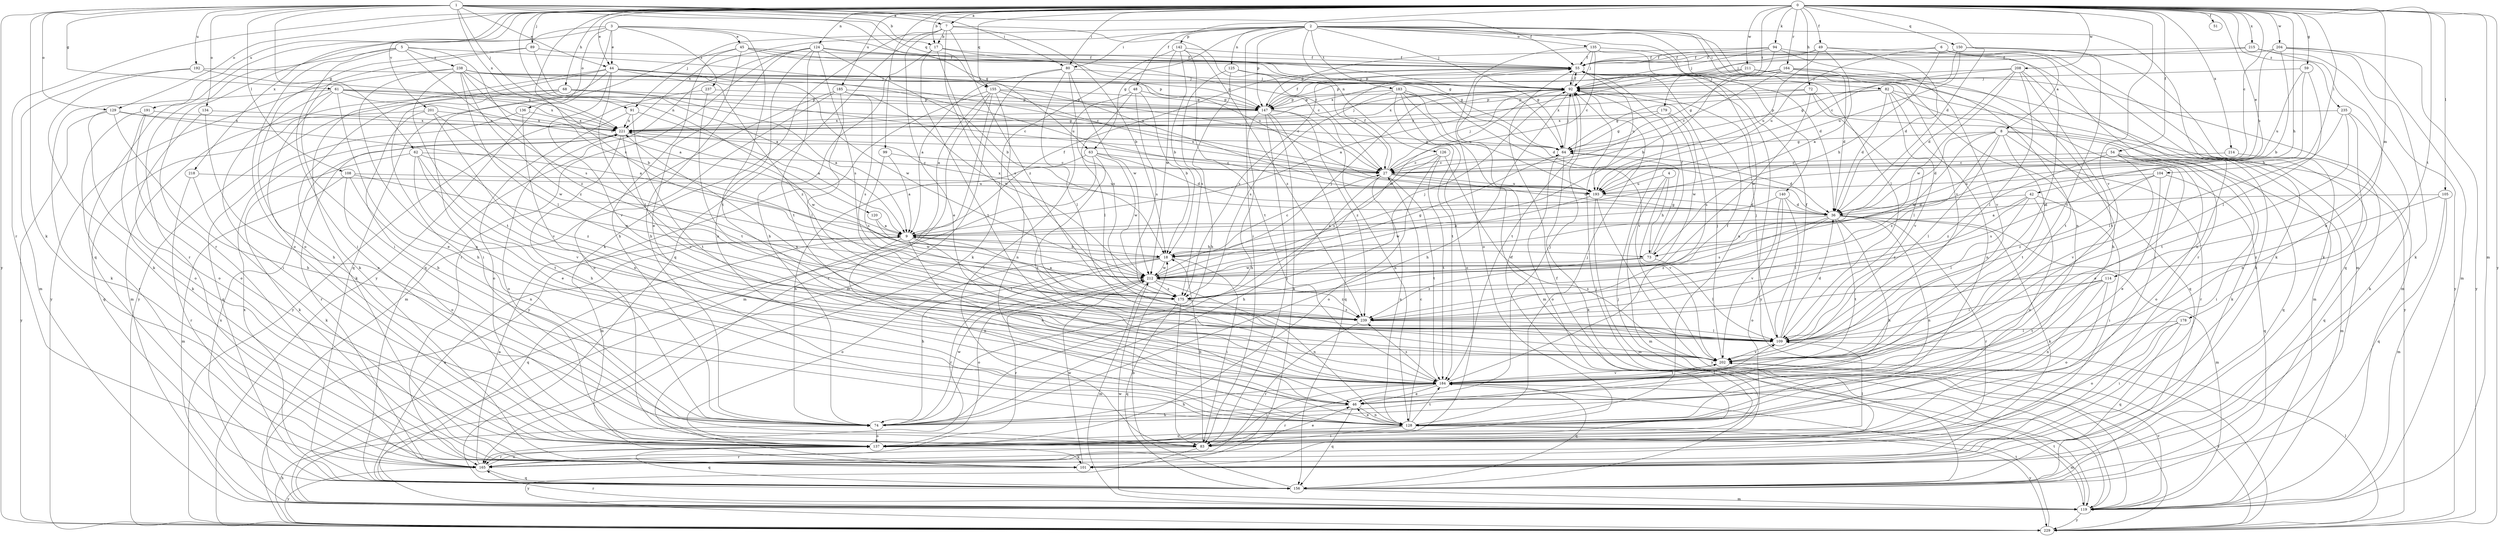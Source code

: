 strict digraph  {
0;
1;
2;
3;
4;
5;
6;
7;
8;
9;
17;
18;
27;
36;
42;
44;
45;
46;
48;
49;
51;
54;
55;
59;
61;
62;
63;
64;
68;
72;
73;
74;
80;
82;
83;
89;
91;
92;
94;
99;
101;
104;
105;
108;
109;
114;
119;
120;
124;
125;
126;
128;
129;
134;
135;
136;
137;
140;
142;
147;
150;
155;
156;
164;
165;
175;
178;
179;
183;
184;
185;
191;
192;
193;
201;
202;
204;
208;
211;
212;
214;
215;
218;
221;
229;
235;
237;
238;
239;
0 -> 7  [label=a];
0 -> 17  [label=b];
0 -> 27  [label=c];
0 -> 36  [label=d];
0 -> 42  [label=e];
0 -> 44  [label=e];
0 -> 48  [label=f];
0 -> 49  [label=f];
0 -> 51  [label=f];
0 -> 54  [label=f];
0 -> 59  [label=g];
0 -> 68  [label=h];
0 -> 72  [label=h];
0 -> 73  [label=h];
0 -> 80  [label=i];
0 -> 89  [label=j];
0 -> 94  [label=k];
0 -> 99  [label=k];
0 -> 104  [label=l];
0 -> 105  [label=l];
0 -> 114  [label=m];
0 -> 119  [label=m];
0 -> 120  [label=n];
0 -> 124  [label=n];
0 -> 129  [label=o];
0 -> 150  [label=q];
0 -> 155  [label=q];
0 -> 164  [label=r];
0 -> 165  [label=r];
0 -> 175  [label=s];
0 -> 178  [label=t];
0 -> 179  [label=t];
0 -> 185  [label=u];
0 -> 191  [label=u];
0 -> 201  [label=v];
0 -> 202  [label=v];
0 -> 204  [label=w];
0 -> 208  [label=w];
0 -> 211  [label=w];
0 -> 214  [label=x];
0 -> 215  [label=x];
0 -> 218  [label=x];
0 -> 229  [label=y];
0 -> 235  [label=z];
1 -> 7  [label=a];
1 -> 17  [label=b];
1 -> 44  [label=e];
1 -> 55  [label=f];
1 -> 61  [label=g];
1 -> 62  [label=g];
1 -> 63  [label=g];
1 -> 80  [label=i];
1 -> 91  [label=j];
1 -> 101  [label=k];
1 -> 108  [label=l];
1 -> 129  [label=o];
1 -> 134  [label=o];
1 -> 155  [label=q];
1 -> 192  [label=u];
1 -> 221  [label=x];
1 -> 229  [label=y];
2 -> 63  [label=g];
2 -> 80  [label=i];
2 -> 82  [label=i];
2 -> 83  [label=i];
2 -> 91  [label=j];
2 -> 92  [label=j];
2 -> 109  [label=l];
2 -> 119  [label=m];
2 -> 125  [label=n];
2 -> 126  [label=n];
2 -> 128  [label=n];
2 -> 135  [label=o];
2 -> 140  [label=p];
2 -> 142  [label=p];
2 -> 147  [label=p];
2 -> 183  [label=t];
2 -> 202  [label=v];
2 -> 221  [label=x];
3 -> 44  [label=e];
3 -> 45  [label=e];
3 -> 64  [label=g];
3 -> 136  [label=o];
3 -> 156  [label=q];
3 -> 165  [label=r];
3 -> 184  [label=t];
3 -> 229  [label=y];
3 -> 237  [label=z];
4 -> 73  [label=h];
4 -> 119  [label=m];
4 -> 193  [label=u];
4 -> 202  [label=v];
5 -> 83  [label=i];
5 -> 137  [label=o];
5 -> 165  [label=r];
5 -> 175  [label=s];
5 -> 193  [label=u];
5 -> 238  [label=z];
5 -> 239  [label=z];
6 -> 8  [label=a];
6 -> 55  [label=f];
6 -> 73  [label=h];
6 -> 101  [label=k];
6 -> 156  [label=q];
6 -> 193  [label=u];
7 -> 17  [label=b];
7 -> 18  [label=b];
7 -> 27  [label=c];
7 -> 46  [label=e];
7 -> 101  [label=k];
7 -> 109  [label=l];
7 -> 156  [label=q];
7 -> 239  [label=z];
8 -> 36  [label=d];
8 -> 64  [label=g];
8 -> 101  [label=k];
8 -> 109  [label=l];
8 -> 156  [label=q];
8 -> 165  [label=r];
8 -> 184  [label=t];
8 -> 212  [label=w];
8 -> 239  [label=z];
9 -> 18  [label=b];
9 -> 46  [label=e];
9 -> 55  [label=f];
9 -> 73  [label=h];
9 -> 109  [label=l];
9 -> 128  [label=n];
9 -> 156  [label=q];
17 -> 55  [label=f];
17 -> 64  [label=g];
17 -> 74  [label=h];
17 -> 175  [label=s];
17 -> 184  [label=t];
18 -> 27  [label=c];
18 -> 74  [label=h];
18 -> 83  [label=i];
18 -> 137  [label=o];
18 -> 165  [label=r];
18 -> 212  [label=w];
27 -> 36  [label=d];
27 -> 55  [label=f];
27 -> 74  [label=h];
27 -> 92  [label=j];
27 -> 128  [label=n];
27 -> 184  [label=t];
27 -> 193  [label=u];
36 -> 9  [label=a];
36 -> 74  [label=h];
36 -> 101  [label=k];
36 -> 119  [label=m];
36 -> 128  [label=n];
36 -> 165  [label=r];
36 -> 175  [label=s];
36 -> 184  [label=t];
36 -> 221  [label=x];
36 -> 239  [label=z];
42 -> 9  [label=a];
42 -> 36  [label=d];
42 -> 83  [label=i];
42 -> 109  [label=l];
42 -> 128  [label=n];
42 -> 239  [label=z];
44 -> 83  [label=i];
44 -> 92  [label=j];
44 -> 101  [label=k];
44 -> 109  [label=l];
44 -> 147  [label=p];
44 -> 193  [label=u];
44 -> 202  [label=v];
44 -> 212  [label=w];
44 -> 229  [label=y];
44 -> 239  [label=z];
45 -> 46  [label=e];
45 -> 55  [label=f];
45 -> 64  [label=g];
45 -> 74  [label=h];
45 -> 156  [label=q];
45 -> 193  [label=u];
46 -> 74  [label=h];
46 -> 92  [label=j];
46 -> 109  [label=l];
46 -> 128  [label=n];
46 -> 156  [label=q];
48 -> 18  [label=b];
48 -> 83  [label=i];
48 -> 109  [label=l];
48 -> 147  [label=p];
48 -> 175  [label=s];
49 -> 9  [label=a];
49 -> 36  [label=d];
49 -> 55  [label=f];
49 -> 92  [label=j];
49 -> 193  [label=u];
49 -> 202  [label=v];
54 -> 27  [label=c];
54 -> 46  [label=e];
54 -> 83  [label=i];
54 -> 119  [label=m];
54 -> 137  [label=o];
54 -> 202  [label=v];
54 -> 239  [label=z];
55 -> 92  [label=j];
55 -> 175  [label=s];
55 -> 193  [label=u];
55 -> 229  [label=y];
59 -> 18  [label=b];
59 -> 92  [label=j];
59 -> 109  [label=l];
59 -> 193  [label=u];
61 -> 27  [label=c];
61 -> 46  [label=e];
61 -> 64  [label=g];
61 -> 74  [label=h];
61 -> 83  [label=i];
61 -> 101  [label=k];
61 -> 147  [label=p];
61 -> 221  [label=x];
62 -> 27  [label=c];
62 -> 46  [label=e];
62 -> 101  [label=k];
62 -> 184  [label=t];
62 -> 202  [label=v];
62 -> 239  [label=z];
63 -> 27  [label=c];
63 -> 36  [label=d];
63 -> 74  [label=h];
63 -> 119  [label=m];
63 -> 184  [label=t];
63 -> 212  [label=w];
64 -> 27  [label=c];
64 -> 36  [label=d];
64 -> 92  [label=j];
64 -> 101  [label=k];
64 -> 137  [label=o];
68 -> 9  [label=a];
68 -> 27  [label=c];
68 -> 74  [label=h];
68 -> 101  [label=k];
68 -> 119  [label=m];
68 -> 147  [label=p];
72 -> 109  [label=l];
72 -> 119  [label=m];
72 -> 147  [label=p];
72 -> 212  [label=w];
72 -> 221  [label=x];
73 -> 55  [label=f];
73 -> 64  [label=g];
73 -> 109  [label=l];
73 -> 212  [label=w];
73 -> 239  [label=z];
74 -> 137  [label=o];
74 -> 212  [label=w];
80 -> 9  [label=a];
80 -> 92  [label=j];
80 -> 109  [label=l];
80 -> 119  [label=m];
80 -> 175  [label=s];
80 -> 212  [label=w];
82 -> 36  [label=d];
82 -> 64  [label=g];
82 -> 128  [label=n];
82 -> 147  [label=p];
82 -> 156  [label=q];
82 -> 202  [label=v];
82 -> 229  [label=y];
83 -> 18  [label=b];
83 -> 46  [label=e];
83 -> 165  [label=r];
83 -> 229  [label=y];
89 -> 9  [label=a];
89 -> 55  [label=f];
89 -> 83  [label=i];
89 -> 137  [label=o];
91 -> 9  [label=a];
91 -> 137  [label=o];
91 -> 184  [label=t];
91 -> 221  [label=x];
92 -> 55  [label=f];
92 -> 74  [label=h];
92 -> 147  [label=p];
92 -> 184  [label=t];
92 -> 212  [label=w];
92 -> 221  [label=x];
94 -> 18  [label=b];
94 -> 55  [label=f];
94 -> 92  [label=j];
94 -> 147  [label=p];
94 -> 165  [label=r];
94 -> 202  [label=v];
99 -> 9  [label=a];
99 -> 27  [label=c];
99 -> 175  [label=s];
101 -> 212  [label=w];
104 -> 46  [label=e];
104 -> 156  [label=q];
104 -> 175  [label=s];
104 -> 193  [label=u];
104 -> 239  [label=z];
105 -> 36  [label=d];
105 -> 119  [label=m];
105 -> 156  [label=q];
105 -> 239  [label=z];
108 -> 119  [label=m];
108 -> 128  [label=n];
108 -> 137  [label=o];
108 -> 193  [label=u];
108 -> 212  [label=w];
109 -> 36  [label=d];
109 -> 55  [label=f];
109 -> 92  [label=j];
109 -> 202  [label=v];
114 -> 109  [label=l];
114 -> 128  [label=n];
114 -> 137  [label=o];
114 -> 175  [label=s];
114 -> 184  [label=t];
119 -> 92  [label=j];
119 -> 165  [label=r];
119 -> 184  [label=t];
119 -> 202  [label=v];
119 -> 212  [label=w];
119 -> 221  [label=x];
119 -> 229  [label=y];
120 -> 9  [label=a];
120 -> 212  [label=w];
124 -> 18  [label=b];
124 -> 27  [label=c];
124 -> 55  [label=f];
124 -> 74  [label=h];
124 -> 128  [label=n];
124 -> 156  [label=q];
124 -> 165  [label=r];
124 -> 175  [label=s];
124 -> 184  [label=t];
125 -> 27  [label=c];
125 -> 74  [label=h];
125 -> 92  [label=j];
125 -> 175  [label=s];
126 -> 27  [label=c];
126 -> 137  [label=o];
126 -> 175  [label=s];
126 -> 184  [label=t];
126 -> 202  [label=v];
128 -> 27  [label=c];
128 -> 46  [label=e];
128 -> 83  [label=i];
128 -> 92  [label=j];
128 -> 119  [label=m];
128 -> 137  [label=o];
128 -> 184  [label=t];
128 -> 229  [label=y];
129 -> 9  [label=a];
129 -> 74  [label=h];
129 -> 137  [label=o];
129 -> 221  [label=x];
129 -> 229  [label=y];
134 -> 128  [label=n];
134 -> 137  [label=o];
134 -> 221  [label=x];
135 -> 27  [label=c];
135 -> 36  [label=d];
135 -> 55  [label=f];
135 -> 92  [label=j];
135 -> 128  [label=n];
135 -> 137  [label=o];
136 -> 128  [label=n];
136 -> 156  [label=q];
136 -> 221  [label=x];
137 -> 55  [label=f];
137 -> 101  [label=k];
137 -> 109  [label=l];
137 -> 156  [label=q];
137 -> 165  [label=r];
140 -> 18  [label=b];
140 -> 36  [label=d];
140 -> 109  [label=l];
140 -> 137  [label=o];
140 -> 202  [label=v];
142 -> 18  [label=b];
142 -> 55  [label=f];
142 -> 101  [label=k];
142 -> 184  [label=t];
142 -> 212  [label=w];
142 -> 239  [label=z];
147 -> 55  [label=f];
147 -> 74  [label=h];
147 -> 83  [label=i];
147 -> 101  [label=k];
147 -> 128  [label=n];
147 -> 156  [label=q];
147 -> 221  [label=x];
147 -> 239  [label=z];
150 -> 27  [label=c];
150 -> 55  [label=f];
150 -> 101  [label=k];
150 -> 193  [label=u];
150 -> 202  [label=v];
155 -> 9  [label=a];
155 -> 27  [label=c];
155 -> 119  [label=m];
155 -> 128  [label=n];
155 -> 147  [label=p];
155 -> 165  [label=r];
155 -> 193  [label=u];
155 -> 229  [label=y];
156 -> 9  [label=a];
156 -> 18  [label=b];
156 -> 55  [label=f];
156 -> 92  [label=j];
156 -> 119  [label=m];
156 -> 221  [label=x];
164 -> 27  [label=c];
164 -> 36  [label=d];
164 -> 64  [label=g];
164 -> 74  [label=h];
164 -> 92  [label=j];
164 -> 147  [label=p];
164 -> 184  [label=t];
165 -> 9  [label=a];
165 -> 137  [label=o];
165 -> 156  [label=q];
165 -> 229  [label=y];
175 -> 9  [label=a];
175 -> 83  [label=i];
175 -> 92  [label=j];
175 -> 156  [label=q];
175 -> 239  [label=z];
178 -> 83  [label=i];
178 -> 109  [label=l];
178 -> 137  [label=o];
178 -> 156  [label=q];
179 -> 64  [label=g];
179 -> 175  [label=s];
179 -> 212  [label=w];
179 -> 221  [label=x];
183 -> 36  [label=d];
183 -> 119  [label=m];
183 -> 137  [label=o];
183 -> 147  [label=p];
183 -> 175  [label=s];
183 -> 184  [label=t];
183 -> 193  [label=u];
183 -> 202  [label=v];
184 -> 46  [label=e];
184 -> 55  [label=f];
184 -> 74  [label=h];
184 -> 83  [label=i];
184 -> 156  [label=q];
184 -> 165  [label=r];
184 -> 202  [label=v];
184 -> 239  [label=z];
185 -> 109  [label=l];
185 -> 119  [label=m];
185 -> 137  [label=o];
185 -> 147  [label=p];
185 -> 175  [label=s];
185 -> 212  [label=w];
191 -> 101  [label=k];
191 -> 137  [label=o];
191 -> 165  [label=r];
191 -> 221  [label=x];
192 -> 92  [label=j];
192 -> 101  [label=k];
192 -> 119  [label=m];
192 -> 221  [label=x];
193 -> 36  [label=d];
193 -> 119  [label=m];
193 -> 212  [label=w];
193 -> 229  [label=y];
201 -> 74  [label=h];
201 -> 156  [label=q];
201 -> 202  [label=v];
201 -> 212  [label=w];
201 -> 221  [label=x];
202 -> 92  [label=j];
202 -> 184  [label=t];
202 -> 221  [label=x];
204 -> 18  [label=b];
204 -> 55  [label=f];
204 -> 101  [label=k];
204 -> 119  [label=m];
204 -> 193  [label=u];
204 -> 229  [label=y];
208 -> 36  [label=d];
208 -> 64  [label=g];
208 -> 92  [label=j];
208 -> 109  [label=l];
208 -> 128  [label=n];
208 -> 184  [label=t];
208 -> 212  [label=w];
211 -> 9  [label=a];
211 -> 83  [label=i];
211 -> 92  [label=j];
211 -> 101  [label=k];
211 -> 119  [label=m];
211 -> 221  [label=x];
212 -> 64  [label=g];
212 -> 92  [label=j];
212 -> 119  [label=m];
212 -> 128  [label=n];
212 -> 137  [label=o];
212 -> 165  [label=r];
212 -> 175  [label=s];
212 -> 239  [label=z];
214 -> 27  [label=c];
214 -> 156  [label=q];
215 -> 46  [label=e];
215 -> 55  [label=f];
215 -> 147  [label=p];
215 -> 229  [label=y];
218 -> 101  [label=k];
218 -> 165  [label=r];
218 -> 193  [label=u];
221 -> 64  [label=g];
221 -> 74  [label=h];
221 -> 92  [label=j];
221 -> 137  [label=o];
221 -> 165  [label=r];
221 -> 202  [label=v];
221 -> 212  [label=w];
229 -> 74  [label=h];
229 -> 109  [label=l];
229 -> 184  [label=t];
229 -> 202  [label=v];
235 -> 101  [label=k];
235 -> 109  [label=l];
235 -> 128  [label=n];
235 -> 184  [label=t];
235 -> 221  [label=x];
237 -> 147  [label=p];
237 -> 184  [label=t];
237 -> 229  [label=y];
238 -> 9  [label=a];
238 -> 18  [label=b];
238 -> 27  [label=c];
238 -> 92  [label=j];
238 -> 109  [label=l];
238 -> 128  [label=n];
238 -> 147  [label=p];
238 -> 184  [label=t];
238 -> 229  [label=y];
238 -> 239  [label=z];
239 -> 109  [label=l];
239 -> 165  [label=r];
}
